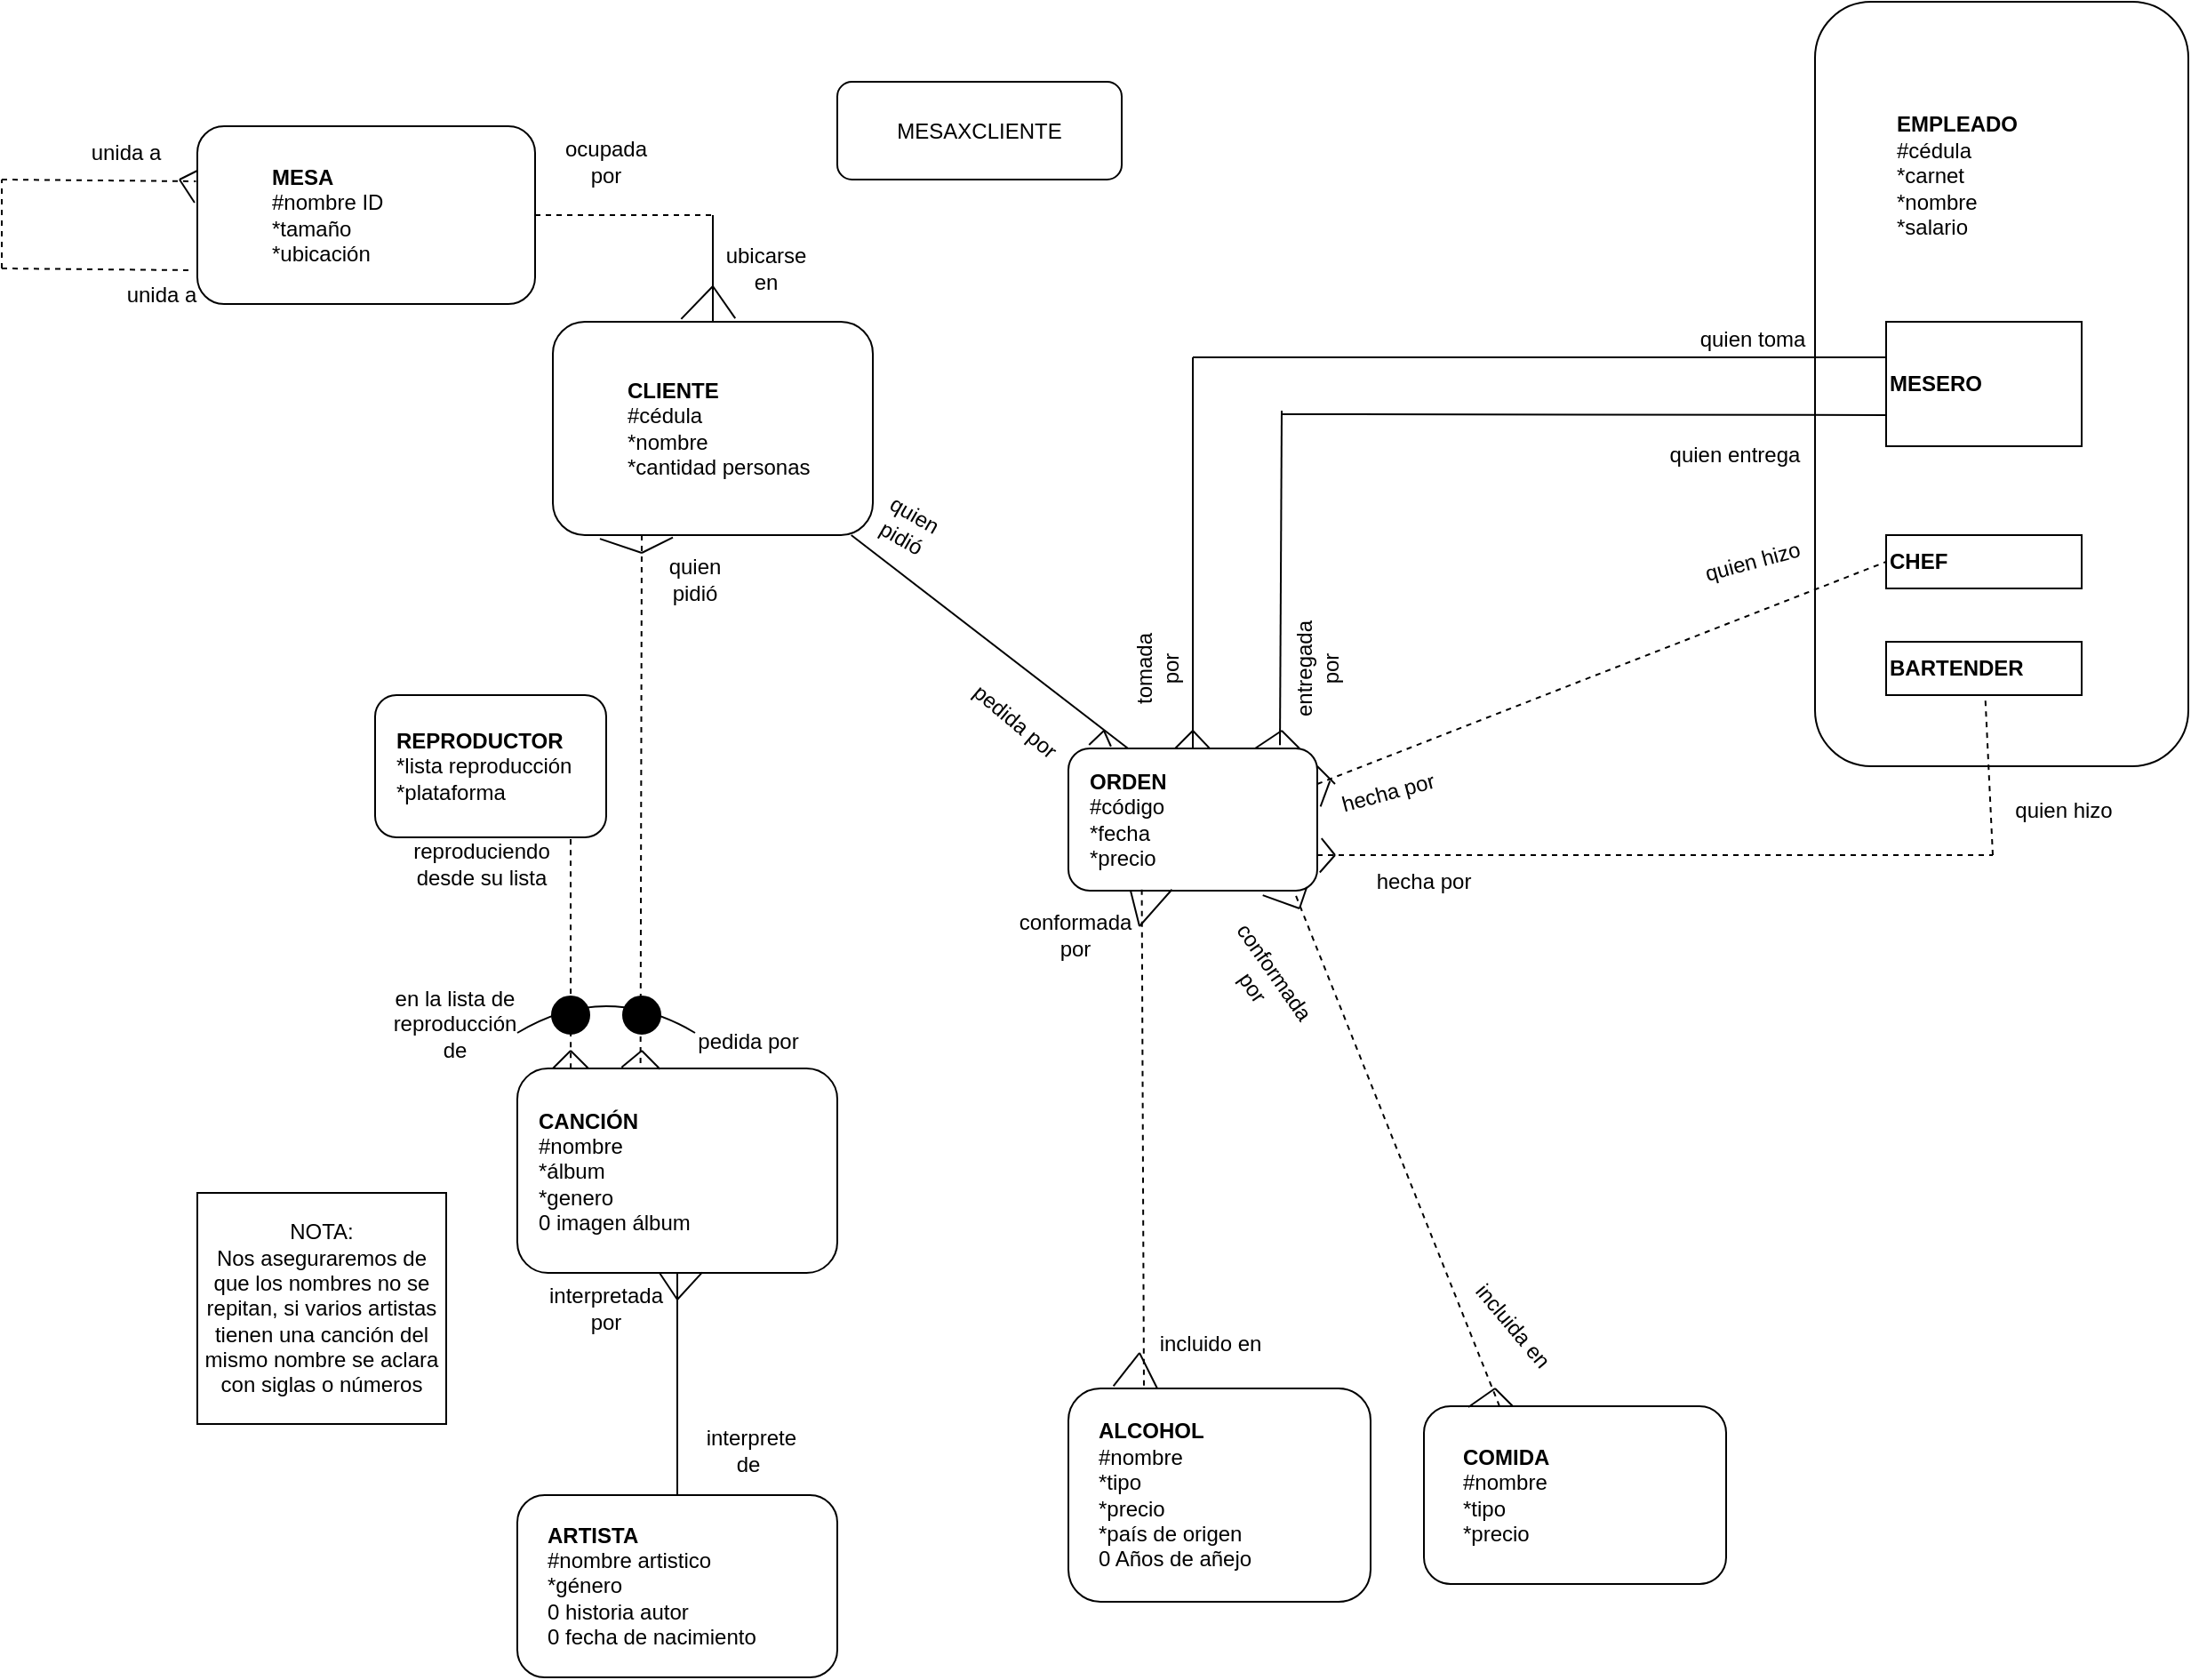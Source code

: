 <mxfile version="16.4.5" type="github">
  <diagram id="t7iMz_v3nmqHoSBbqk-X" name="ModeloER">
    <mxGraphModel dx="1543" dy="380" grid="1" gridSize="10" guides="1" tooltips="1" connect="1" arrows="1" fold="1" page="1" pageScale="1" pageWidth="827" pageHeight="1169" math="0" shadow="0">
      <root>
        <mxCell id="0" />
        <mxCell id="1" parent="0" />
        <mxCell id="szS_IiKJX-dhthdG4j-6-44" value="" style="endArrow=none;html=1;rounded=0;entryX=0.25;entryY=0;entryDx=0;entryDy=0;" parent="1" source="szS_IiKJX-dhthdG4j-6-2" target="szS_IiKJX-dhthdG4j-6-23" edge="1">
          <mxGeometry width="50" height="50" relative="1" as="geometry">
            <mxPoint x="450" y="490" as="sourcePoint" />
            <mxPoint x="500" y="440" as="targetPoint" />
          </mxGeometry>
        </mxCell>
        <mxCell id="szS_IiKJX-dhthdG4j-6-1" value="&lt;blockquote style=&quot;margin: 0 0 0 40px ; border: none ; padding: 0px&quot;&gt;&lt;b&gt;MESA&lt;/b&gt;&lt;/blockquote&gt;&lt;blockquote style=&quot;margin: 0px 0px 0px 40px ; border: none ; padding: 0px&quot;&gt;#nombre ID&lt;/blockquote&gt;&lt;blockquote style=&quot;margin: 0px 0px 0px 40px ; border: none ; padding: 0px&quot;&gt;*tamaño&lt;/blockquote&gt;&lt;blockquote style=&quot;margin: 0px 0px 0px 40px ; border: none ; padding: 0px&quot;&gt;*ubicación&lt;/blockquote&gt;" style="rounded=1;whiteSpace=wrap;html=1;align=left;" parent="1" vertex="1">
          <mxGeometry x="-50" y="70" width="190" height="100" as="geometry" />
        </mxCell>
        <mxCell id="szS_IiKJX-dhthdG4j-6-2" value="&lt;blockquote style=&quot;margin: 0 0 0 40px ; border: none ; padding: 0px&quot;&gt;&lt;b&gt;CLIENTE&lt;br&gt;&lt;/b&gt;#cédula&lt;br&gt;*nombre&lt;br&gt;*cantidad personas&lt;/blockquote&gt;" style="rounded=1;whiteSpace=wrap;html=1;align=left;" parent="1" vertex="1">
          <mxGeometry x="150" y="180" width="180" height="120" as="geometry" />
        </mxCell>
        <mxCell id="szS_IiKJX-dhthdG4j-6-14" value="" style="group;allowArrows=0;" parent="1" vertex="1" connectable="0">
          <mxGeometry x="860" width="210" height="430" as="geometry" />
        </mxCell>
        <mxCell id="szS_IiKJX-dhthdG4j-6-9" value="" style="rounded=1;whiteSpace=wrap;html=1;" parent="szS_IiKJX-dhthdG4j-6-14" vertex="1">
          <mxGeometry width="210" height="430" as="geometry" />
        </mxCell>
        <mxCell id="szS_IiKJX-dhthdG4j-6-8" value="&lt;blockquote style=&quot;margin: 0px 0px 0px 40px ; border: none ; padding: 0px&quot;&gt;&lt;/blockquote&gt;&lt;b&gt;&lt;div style=&quot;text-align: left&quot;&gt;&lt;b&gt;EMPLEADO&lt;/b&gt;&lt;/div&gt;&lt;/b&gt;&lt;blockquote style=&quot;margin: 0px 0px 0px 40px ; border: none ; padding: 0px&quot;&gt;&lt;/blockquote&gt;&lt;span&gt;&lt;div style=&quot;text-align: left&quot;&gt;&lt;span&gt;#cédula&lt;/span&gt;&lt;/div&gt;&lt;/span&gt;&lt;blockquote style=&quot;margin: 0px 0px 0px 40px ; border: none ; padding: 0px&quot;&gt;&lt;/blockquote&gt;&lt;span&gt;&lt;div style=&quot;text-align: left&quot;&gt;&lt;span&gt;*carnet&lt;/span&gt;&lt;/div&gt;&lt;/span&gt;&lt;blockquote style=&quot;margin: 0px 0px 0px 40px ; border: none ; padding: 0px&quot;&gt;&lt;/blockquote&gt;&lt;span&gt;&lt;div style=&quot;text-align: left&quot;&gt;&lt;span&gt;*nombre&lt;/span&gt;&lt;/div&gt;&lt;/span&gt;&lt;div style=&quot;text-align: left&quot;&gt;&lt;span&gt;*salario&lt;/span&gt;&lt;/div&gt;&lt;blockquote style=&quot;text-align: left ; margin: 0px 0px 0px 40px ; border: none ; padding: 0px&quot;&gt;&lt;br&gt;&lt;/blockquote&gt;" style="text;html=1;strokeColor=none;fillColor=none;align=center;verticalAlign=middle;whiteSpace=wrap;rounded=0;" parent="szS_IiKJX-dhthdG4j-6-14" vertex="1">
          <mxGeometry x="40" y="60" width="80" height="90" as="geometry" />
        </mxCell>
        <mxCell id="szS_IiKJX-dhthdG4j-6-11" value="&lt;b&gt;MESERO&lt;/b&gt;" style="rounded=0;whiteSpace=wrap;html=1;align=left;" parent="szS_IiKJX-dhthdG4j-6-14" vertex="1">
          <mxGeometry x="40" y="180" width="110" height="70" as="geometry" />
        </mxCell>
        <mxCell id="szS_IiKJX-dhthdG4j-6-12" value="&lt;b&gt;CHEF&lt;/b&gt;" style="rounded=0;whiteSpace=wrap;html=1;align=left;" parent="szS_IiKJX-dhthdG4j-6-14" vertex="1">
          <mxGeometry x="40" y="300" width="110" height="30" as="geometry" />
        </mxCell>
        <mxCell id="szS_IiKJX-dhthdG4j-6-13" value="&lt;b&gt;BARTENDER&lt;/b&gt;" style="rounded=0;whiteSpace=wrap;html=1;align=left;" parent="szS_IiKJX-dhthdG4j-6-14" vertex="1">
          <mxGeometry x="40" y="360" width="110" height="30" as="geometry" />
        </mxCell>
        <mxCell id="szS_IiKJX-dhthdG4j-6-22" value="" style="group" parent="1" vertex="1" connectable="0">
          <mxGeometry x="50" y="390" width="130" height="80" as="geometry" />
        </mxCell>
        <mxCell id="szS_IiKJX-dhthdG4j-6-21" value="" style="rounded=1;whiteSpace=wrap;html=1;" parent="szS_IiKJX-dhthdG4j-6-22" vertex="1">
          <mxGeometry width="130" height="80" as="geometry" />
        </mxCell>
        <mxCell id="szS_IiKJX-dhthdG4j-6-20" value="&lt;b&gt;REPRODUCTOR&lt;/b&gt;&lt;br&gt;*lista reproducción&lt;br&gt;*plataforma" style="text;html=1;strokeColor=none;fillColor=none;align=left;verticalAlign=middle;whiteSpace=wrap;rounded=0;" parent="szS_IiKJX-dhthdG4j-6-22" vertex="1">
          <mxGeometry x="10" y="5" width="110" height="70" as="geometry" />
        </mxCell>
        <mxCell id="szS_IiKJX-dhthdG4j-6-25" value="" style="group" parent="1" vertex="1" connectable="0">
          <mxGeometry x="440" y="420" width="140" height="80" as="geometry" />
        </mxCell>
        <mxCell id="szS_IiKJX-dhthdG4j-6-24" value="" style="rounded=1;whiteSpace=wrap;html=1;" parent="szS_IiKJX-dhthdG4j-6-25" vertex="1">
          <mxGeometry width="140" height="80" as="geometry" />
        </mxCell>
        <mxCell id="szS_IiKJX-dhthdG4j-6-23" value="&lt;div&gt;&lt;b&gt;ORDEN&lt;/b&gt;&lt;/div&gt;&lt;div&gt;#código&lt;/div&gt;&lt;div&gt;*fecha&lt;/div&gt;&lt;div&gt;*precio&lt;/div&gt;" style="text;html=1;strokeColor=none;fillColor=none;align=left;verticalAlign=middle;whiteSpace=wrap;rounded=0;" parent="szS_IiKJX-dhthdG4j-6-25" vertex="1">
          <mxGeometry x="10" y="5" width="120" height="70" as="geometry" />
        </mxCell>
        <mxCell id="szS_IiKJX-dhthdG4j-6-28" value="" style="group" parent="1" vertex="1" connectable="0">
          <mxGeometry x="440" y="780" width="170" height="120" as="geometry" />
        </mxCell>
        <mxCell id="szS_IiKJX-dhthdG4j-6-27" value="" style="rounded=1;whiteSpace=wrap;html=1;" parent="szS_IiKJX-dhthdG4j-6-28" vertex="1">
          <mxGeometry width="170" height="120" as="geometry" />
        </mxCell>
        <mxCell id="szS_IiKJX-dhthdG4j-6-26" value="&lt;b&gt;ALCOHOL&lt;/b&gt;&lt;br&gt;#nombre&lt;br&gt;*tipo&lt;br&gt;*precio&lt;br&gt;*país de origen&lt;br&gt;0 Años de añejo" style="text;html=1;strokeColor=none;fillColor=none;align=left;verticalAlign=middle;whiteSpace=wrap;rounded=0;" parent="szS_IiKJX-dhthdG4j-6-28" vertex="1">
          <mxGeometry x="15" y="10" width="140" height="100" as="geometry" />
        </mxCell>
        <mxCell id="szS_IiKJX-dhthdG4j-6-31" value="" style="group" parent="1" vertex="1" connectable="0">
          <mxGeometry x="130" y="600" width="180" height="115" as="geometry" />
        </mxCell>
        <mxCell id="szS_IiKJX-dhthdG4j-6-30" value="" style="rounded=1;whiteSpace=wrap;html=1;" parent="szS_IiKJX-dhthdG4j-6-31" vertex="1">
          <mxGeometry width="180" height="115" as="geometry" />
        </mxCell>
        <mxCell id="szS_IiKJX-dhthdG4j-6-29" value="&lt;b&gt;CANCIÓN&lt;/b&gt;&lt;br&gt;#nombre&lt;br&gt;*álbum&lt;br&gt;*genero&lt;br&gt;0 imagen álbum" style="text;html=1;strokeColor=none;fillColor=none;align=left;verticalAlign=middle;whiteSpace=wrap;rounded=0;" parent="szS_IiKJX-dhthdG4j-6-31" vertex="1">
          <mxGeometry x="10" y="12.5" width="160" height="90" as="geometry" />
        </mxCell>
        <mxCell id="szS_IiKJX-dhthdG4j-6-34" value="" style="group" parent="1" vertex="1" connectable="0">
          <mxGeometry x="130" y="840" width="180" height="102.5" as="geometry" />
        </mxCell>
        <mxCell id="szS_IiKJX-dhthdG4j-6-33" value="" style="rounded=1;whiteSpace=wrap;html=1;" parent="szS_IiKJX-dhthdG4j-6-34" vertex="1">
          <mxGeometry width="180" height="102.5" as="geometry" />
        </mxCell>
        <mxCell id="szS_IiKJX-dhthdG4j-6-32" value="&lt;div&gt;&lt;b&gt;ARTISTA&lt;/b&gt;&lt;/div&gt;&lt;div&gt;#nombre artistico&lt;/div&gt;&lt;div&gt;*género&lt;/div&gt;&lt;div&gt;0 historia autor&lt;/div&gt;&lt;div&gt;0 fecha de nacimiento&lt;/div&gt;" style="text;html=1;strokeColor=none;fillColor=none;align=left;verticalAlign=middle;whiteSpace=wrap;rounded=0;" parent="szS_IiKJX-dhthdG4j-6-34" vertex="1">
          <mxGeometry x="15" y="11.25" width="150" height="80" as="geometry" />
        </mxCell>
        <mxCell id="szS_IiKJX-dhthdG4j-6-37" value="" style="endArrow=none;dashed=1;html=1;rounded=0;exitX=1;exitY=0.5;exitDx=0;exitDy=0;" parent="1" source="szS_IiKJX-dhthdG4j-6-1" edge="1">
          <mxGeometry width="50" height="50" relative="1" as="geometry">
            <mxPoint x="-120" y="660" as="sourcePoint" />
            <mxPoint x="240" y="120" as="targetPoint" />
          </mxGeometry>
        </mxCell>
        <mxCell id="szS_IiKJX-dhthdG4j-6-39" value="" style="endArrow=none;html=1;rounded=0;" parent="1" edge="1">
          <mxGeometry width="50" height="50" relative="1" as="geometry">
            <mxPoint x="240" y="120" as="sourcePoint" />
            <mxPoint x="240" y="180" as="targetPoint" />
          </mxGeometry>
        </mxCell>
        <mxCell id="szS_IiKJX-dhthdG4j-6-40" value="" style="endArrow=none;dashed=1;html=1;rounded=0;entryX=0.385;entryY=-0.013;entryDx=0;entryDy=0;entryPerimeter=0;" parent="1" target="szS_IiKJX-dhthdG4j-6-30" edge="1">
          <mxGeometry width="50" height="50" relative="1" as="geometry">
            <mxPoint x="200" y="300" as="sourcePoint" />
            <mxPoint x="200" y="460" as="targetPoint" />
          </mxGeometry>
        </mxCell>
        <mxCell id="szS_IiKJX-dhthdG4j-6-17" value="" style="group" parent="1" vertex="1" connectable="0">
          <mxGeometry x="640" y="790" width="170" height="100" as="geometry" />
        </mxCell>
        <mxCell id="szS_IiKJX-dhthdG4j-6-15" value="" style="rounded=1;whiteSpace=wrap;html=1;arcSize=15;" parent="szS_IiKJX-dhthdG4j-6-17" vertex="1">
          <mxGeometry width="170" height="100" as="geometry" />
        </mxCell>
        <mxCell id="szS_IiKJX-dhthdG4j-6-16" value="&lt;b&gt;COMIDA&lt;/b&gt;&lt;br&gt;#nombre&lt;br&gt;*tipo&lt;br&gt;*precio" style="text;html=1;strokeColor=none;fillColor=none;align=left;verticalAlign=middle;whiteSpace=wrap;rounded=0;" parent="szS_IiKJX-dhthdG4j-6-17" vertex="1">
          <mxGeometry x="20" y="10" width="130" height="80" as="geometry" />
        </mxCell>
        <mxCell id="szS_IiKJX-dhthdG4j-6-50" value="" style="endArrow=none;html=1;rounded=0;" parent="1" edge="1">
          <mxGeometry width="50" height="50" relative="1" as="geometry">
            <mxPoint x="510" y="200" as="sourcePoint" />
            <mxPoint x="900" y="200" as="targetPoint" />
          </mxGeometry>
        </mxCell>
        <mxCell id="szS_IiKJX-dhthdG4j-6-51" value="" style="endArrow=none;html=1;rounded=0;entryX=0.5;entryY=0;entryDx=0;entryDy=0;exitX=0.5;exitY=1;exitDx=0;exitDy=0;" parent="1" source="szS_IiKJX-dhthdG4j-6-30" target="szS_IiKJX-dhthdG4j-6-33" edge="1">
          <mxGeometry width="50" height="50" relative="1" as="geometry">
            <mxPoint x="310" y="656" as="sourcePoint" />
            <mxPoint x="410" y="656" as="targetPoint" />
          </mxGeometry>
        </mxCell>
        <mxCell id="szS_IiKJX-dhthdG4j-6-56" value="" style="endArrow=none;dashed=1;html=1;rounded=0;entryX=0.25;entryY=0;entryDx=0;entryDy=0;exitX=0.295;exitY=0.992;exitDx=0;exitDy=0;exitPerimeter=0;" parent="1" source="szS_IiKJX-dhthdG4j-6-24" target="szS_IiKJX-dhthdG4j-6-27" edge="1">
          <mxGeometry width="50" height="50" relative="1" as="geometry">
            <mxPoint x="560" y="500" as="sourcePoint" />
            <mxPoint x="810" y="790" as="targetPoint" />
          </mxGeometry>
        </mxCell>
        <mxCell id="szS_IiKJX-dhthdG4j-6-63" value="" style="endArrow=none;html=1;curved=1;" parent="1" edge="1">
          <mxGeometry width="50" height="50" relative="1" as="geometry">
            <mxPoint x="130" y="580" as="sourcePoint" />
            <mxPoint x="230" y="580" as="targetPoint" />
            <Array as="points">
              <mxPoint x="180" y="550" />
            </Array>
          </mxGeometry>
        </mxCell>
        <mxCell id="szS_IiKJX-dhthdG4j-6-68" value="" style="shape=image;html=1;verticalAlign=top;verticalLabelPosition=bottom;labelBackgroundColor=#ffffff;imageAspect=0;aspect=fixed;image=https://cdn4.iconfinder.com/data/icons/essential-app-2/16/record-round-circle-dot-128.png;connectable=0;allowArrows=0;" parent="1" vertex="1">
          <mxGeometry x="130" y="550" as="geometry" />
        </mxCell>
        <mxCell id="szS_IiKJX-dhthdG4j-6-71" value="" style="shape=ellipse;html=1;fillColor=#000000;strokeWidth=2;verticalLabelPosition=bottom;verticalAlignment=top;perimeter=ellipsePerimeter;connectable=0;allowArrows=0;" parent="1" vertex="1">
          <mxGeometry x="150" y="560" width="20" height="20" as="geometry" />
        </mxCell>
        <mxCell id="szS_IiKJX-dhthdG4j-6-72" value="" style="shape=ellipse;html=1;fillColor=#000000;strokeWidth=2;verticalLabelPosition=bottom;verticalAlignment=top;perimeter=ellipsePerimeter;connectable=0;allowArrows=0;" parent="1" vertex="1">
          <mxGeometry x="190" y="560" width="20" height="20" as="geometry" />
        </mxCell>
        <mxCell id="szS_IiKJX-dhthdG4j-6-76" value="" style="endArrow=none;dashed=1;html=1;curved=1;entryX=0.912;entryY=1.026;entryDx=0;entryDy=0;entryPerimeter=0;exitX=0.25;exitY=0;exitDx=0;exitDy=0;" parent="1" source="szS_IiKJX-dhthdG4j-6-15" target="szS_IiKJX-dhthdG4j-6-24" edge="1">
          <mxGeometry width="50" height="50" relative="1" as="geometry">
            <mxPoint x="840" y="600" as="sourcePoint" />
            <mxPoint x="580" y="500" as="targetPoint" />
          </mxGeometry>
        </mxCell>
        <mxCell id="szS_IiKJX-dhthdG4j-6-79" value="" style="endArrow=none;html=1;curved=1;" parent="1" edge="1">
          <mxGeometry width="50" height="50" relative="1" as="geometry">
            <mxPoint x="510" y="420" as="sourcePoint" />
            <mxPoint x="510" y="200" as="targetPoint" />
          </mxGeometry>
        </mxCell>
        <mxCell id="szS_IiKJX-dhthdG4j-6-80" value="" style="endArrow=none;html=1;curved=1;entryX=0;entryY=0.75;entryDx=0;entryDy=0;" parent="1" target="szS_IiKJX-dhthdG4j-6-11" edge="1">
          <mxGeometry width="50" height="50" relative="1" as="geometry">
            <mxPoint x="560" y="232" as="sourcePoint" />
            <mxPoint x="590" y="390" as="targetPoint" />
          </mxGeometry>
        </mxCell>
        <mxCell id="szS_IiKJX-dhthdG4j-6-81" value="" style="endArrow=none;html=1;curved=1;exitX=0.85;exitY=-0.023;exitDx=0;exitDy=0;exitPerimeter=0;" parent="1" source="szS_IiKJX-dhthdG4j-6-24" edge="1">
          <mxGeometry width="50" height="50" relative="1" as="geometry">
            <mxPoint x="560" y="410" as="sourcePoint" />
            <mxPoint x="560" y="230" as="targetPoint" />
          </mxGeometry>
        </mxCell>
        <mxCell id="szS_IiKJX-dhthdG4j-6-82" value="" style="endArrow=none;html=1;curved=1;exitX=0.111;exitY=0;exitDx=0;exitDy=0;exitPerimeter=0;" parent="1" source="szS_IiKJX-dhthdG4j-6-30" edge="1">
          <mxGeometry width="50" height="50" relative="1" as="geometry">
            <mxPoint x="80" y="610" as="sourcePoint" />
            <mxPoint x="160" y="590" as="targetPoint" />
          </mxGeometry>
        </mxCell>
        <mxCell id="szS_IiKJX-dhthdG4j-6-83" value="" style="endArrow=none;html=1;curved=1;" parent="1" edge="1">
          <mxGeometry width="50" height="50" relative="1" as="geometry">
            <mxPoint x="160" y="590" as="sourcePoint" />
            <mxPoint x="170" y="600" as="targetPoint" />
          </mxGeometry>
        </mxCell>
        <mxCell id="szS_IiKJX-dhthdG4j-6-85" value="" style="endArrow=none;dashed=1;html=1;curved=1;exitX=0.167;exitY=0;exitDx=0;exitDy=0;exitPerimeter=0;" parent="1" source="szS_IiKJX-dhthdG4j-6-30" edge="1">
          <mxGeometry width="50" height="50" relative="1" as="geometry">
            <mxPoint x="160" y="520" as="sourcePoint" />
            <mxPoint x="160" y="470" as="targetPoint" />
          </mxGeometry>
        </mxCell>
        <mxCell id="szS_IiKJX-dhthdG4j-6-86" value="" style="endArrow=none;html=1;curved=1;exitX=0.326;exitY=-0.005;exitDx=0;exitDy=0;exitPerimeter=0;" parent="1" source="szS_IiKJX-dhthdG4j-6-30" edge="1">
          <mxGeometry width="50" height="50" relative="1" as="geometry">
            <mxPoint x="130" y="520" as="sourcePoint" />
            <mxPoint x="200" y="590" as="targetPoint" />
          </mxGeometry>
        </mxCell>
        <mxCell id="szS_IiKJX-dhthdG4j-6-87" value="" style="endArrow=none;html=1;curved=1;exitX=0.446;exitY=0.003;exitDx=0;exitDy=0;exitPerimeter=0;" parent="1" source="szS_IiKJX-dhthdG4j-6-30" edge="1">
          <mxGeometry width="50" height="50" relative="1" as="geometry">
            <mxPoint x="250" y="580" as="sourcePoint" />
            <mxPoint x="200" y="590" as="targetPoint" />
          </mxGeometry>
        </mxCell>
        <mxCell id="szS_IiKJX-dhthdG4j-6-88" value="en la lista de reproducción de" style="text;html=1;strokeColor=none;fillColor=none;align=center;verticalAlign=middle;whiteSpace=wrap;rounded=0;" parent="1" vertex="1">
          <mxGeometry x="60" y="550" width="70" height="50" as="geometry" />
        </mxCell>
        <mxCell id="szS_IiKJX-dhthdG4j-6-90" value="pedida por" style="text;html=1;strokeColor=none;fillColor=none;align=center;verticalAlign=middle;whiteSpace=wrap;rounded=0;" parent="1" vertex="1">
          <mxGeometry x="230" y="570" width="60" height="30" as="geometry" />
        </mxCell>
        <mxCell id="szS_IiKJX-dhthdG4j-6-91" value="reproduciendo desde su lista" style="text;html=1;strokeColor=none;fillColor=none;align=center;verticalAlign=middle;whiteSpace=wrap;rounded=0;" parent="1" vertex="1">
          <mxGeometry x="80" y="470" width="60" height="30" as="geometry" />
        </mxCell>
        <mxCell id="szS_IiKJX-dhthdG4j-6-93" value="quien pidió" style="text;html=1;strokeColor=none;fillColor=none;align=center;verticalAlign=middle;whiteSpace=wrap;rounded=0;" parent="1" vertex="1">
          <mxGeometry x="200" y="310" width="60" height="30" as="geometry" />
        </mxCell>
        <mxCell id="szS_IiKJX-dhthdG4j-6-95" value="quien pidió" style="text;html=1;strokeColor=none;fillColor=none;align=center;verticalAlign=middle;whiteSpace=wrap;rounded=0;rotation=30;" parent="1" vertex="1">
          <mxGeometry x="320" y="280" width="60" height="30" as="geometry" />
        </mxCell>
        <mxCell id="szS_IiKJX-dhthdG4j-6-97" value="pedida por" style="text;html=1;strokeColor=none;fillColor=none;align=center;verticalAlign=middle;whiteSpace=wrap;rounded=0;rotation=40;" parent="1" vertex="1">
          <mxGeometry x="380" y="390" width="60" height="30" as="geometry" />
        </mxCell>
        <mxCell id="szS_IiKJX-dhthdG4j-6-98" value="tomada por" style="text;html=1;strokeColor=none;fillColor=none;align=center;verticalAlign=middle;whiteSpace=wrap;rounded=0;rotation=-90;" parent="1" vertex="1">
          <mxGeometry x="460" y="360" width="60" height="30" as="geometry" />
        </mxCell>
        <mxCell id="szS_IiKJX-dhthdG4j-6-102" value="quien toma" style="text;html=1;strokeColor=none;fillColor=none;align=center;verticalAlign=middle;whiteSpace=wrap;rounded=0;" parent="1" vertex="1">
          <mxGeometry x="760" y="180" width="130" height="20" as="geometry" />
        </mxCell>
        <mxCell id="szS_IiKJX-dhthdG4j-6-103" value="quien entrega" style="text;html=1;strokeColor=none;fillColor=none;align=center;verticalAlign=middle;whiteSpace=wrap;rounded=0;" parent="1" vertex="1">
          <mxGeometry x="770" y="240" width="90" height="30" as="geometry" />
        </mxCell>
        <mxCell id="szS_IiKJX-dhthdG4j-6-104" value="entregada por" style="text;html=1;strokeColor=none;fillColor=none;align=center;verticalAlign=middle;whiteSpace=wrap;rounded=0;rotation=-90;" parent="1" vertex="1">
          <mxGeometry x="550" y="360" width="60" height="30" as="geometry" />
        </mxCell>
        <mxCell id="szS_IiKJX-dhthdG4j-6-105" value="" style="endArrow=none;html=1;entryX=0.57;entryY=0.004;entryDx=0;entryDy=0;entryPerimeter=0;" parent="1" target="szS_IiKJX-dhthdG4j-6-24" edge="1">
          <mxGeometry width="50" height="50" relative="1" as="geometry">
            <mxPoint x="510" y="410" as="sourcePoint" />
            <mxPoint x="630" y="360" as="targetPoint" />
          </mxGeometry>
        </mxCell>
        <mxCell id="szS_IiKJX-dhthdG4j-6-106" value="" style="endArrow=none;html=1;entryX=0.429;entryY=0;entryDx=0;entryDy=0;entryPerimeter=0;" parent="1" target="szS_IiKJX-dhthdG4j-6-24" edge="1">
          <mxGeometry width="50" height="50" relative="1" as="geometry">
            <mxPoint x="510" y="410" as="sourcePoint" />
            <mxPoint x="630" y="360" as="targetPoint" />
          </mxGeometry>
        </mxCell>
        <mxCell id="szS_IiKJX-dhthdG4j-6-110" value="" style="endArrow=none;html=1;exitX=0.75;exitY=0;exitDx=0;exitDy=0;" parent="1" source="szS_IiKJX-dhthdG4j-6-24" edge="1">
          <mxGeometry width="50" height="50" relative="1" as="geometry">
            <mxPoint x="580" y="400" as="sourcePoint" />
            <mxPoint x="560" y="410" as="targetPoint" />
          </mxGeometry>
        </mxCell>
        <mxCell id="szS_IiKJX-dhthdG4j-6-111" value="" style="endArrow=none;html=1;" parent="1" edge="1">
          <mxGeometry width="50" height="50" relative="1" as="geometry">
            <mxPoint x="560" y="410" as="sourcePoint" />
            <mxPoint x="570" y="420" as="targetPoint" />
          </mxGeometry>
        </mxCell>
        <mxCell id="szS_IiKJX-dhthdG4j-6-114" value="interpretada por" style="text;html=1;strokeColor=none;fillColor=none;align=center;verticalAlign=middle;whiteSpace=wrap;rounded=0;connectable=0;" parent="1" vertex="1">
          <mxGeometry x="150" y="720" width="60" height="30" as="geometry" />
        </mxCell>
        <mxCell id="szS_IiKJX-dhthdG4j-6-115" value="&amp;nbsp;interprete de" style="text;html=1;strokeColor=none;fillColor=none;align=center;verticalAlign=middle;whiteSpace=wrap;rounded=0;" parent="1" vertex="1">
          <mxGeometry x="230" y="800" width="60" height="30" as="geometry" />
        </mxCell>
        <mxCell id="szS_IiKJX-dhthdG4j-6-119" value="ocupada por" style="text;html=1;strokeColor=none;fillColor=none;align=center;verticalAlign=middle;whiteSpace=wrap;rounded=0;" parent="1" vertex="1">
          <mxGeometry x="150" y="75" width="60" height="30" as="geometry" />
        </mxCell>
        <mxCell id="szS_IiKJX-dhthdG4j-6-120" value="ubicarse en" style="text;html=1;strokeColor=none;fillColor=none;align=center;verticalAlign=middle;whiteSpace=wrap;rounded=0;connectable=0;" parent="1" vertex="1">
          <mxGeometry x="240" y="135" width="60" height="30" as="geometry" />
        </mxCell>
        <mxCell id="szS_IiKJX-dhthdG4j-6-121" value="conformada por" style="text;html=1;strokeColor=none;fillColor=none;align=center;verticalAlign=middle;whiteSpace=wrap;rounded=0;rotation=0;connectable=0;" parent="1" vertex="1">
          <mxGeometry x="414" y="510" width="60" height="30" as="geometry" />
        </mxCell>
        <mxCell id="szS_IiKJX-dhthdG4j-6-123" value="incluido en" style="text;html=1;strokeColor=none;fillColor=none;align=center;verticalAlign=middle;whiteSpace=wrap;rounded=0;rotation=0;connectable=0;" parent="1" vertex="1">
          <mxGeometry x="490" y="740" width="60" height="30" as="geometry" />
        </mxCell>
        <mxCell id="szS_IiKJX-dhthdG4j-6-124" value="conformada por" style="text;html=1;strokeColor=none;fillColor=none;align=center;verticalAlign=middle;whiteSpace=wrap;rounded=0;rotation=55;connectable=0;" parent="1" vertex="1">
          <mxGeometry x="520" y="535" width="60" height="30" as="geometry" />
        </mxCell>
        <mxCell id="szS_IiKJX-dhthdG4j-6-125" value="incluida en" style="text;html=1;strokeColor=none;fillColor=none;align=center;verticalAlign=middle;whiteSpace=wrap;rounded=0;rotation=50;connectable=0;" parent="1" vertex="1">
          <mxGeometry x="660" y="730" width="60" height="30" as="geometry" />
        </mxCell>
        <mxCell id="szS_IiKJX-dhthdG4j-6-128" value="quien hizo" style="text;html=1;strokeColor=none;fillColor=none;align=center;verticalAlign=middle;whiteSpace=wrap;rounded=0;rotation=-15;" parent="1" vertex="1">
          <mxGeometry x="795" y="300" width="60" height="30" as="geometry" />
        </mxCell>
        <mxCell id="szS_IiKJX-dhthdG4j-6-129" value="" style="endArrow=none;html=1;exitX=0.401;exitY=-0.013;exitDx=0;exitDy=0;exitPerimeter=0;" parent="1" source="szS_IiKJX-dhthdG4j-6-2" edge="1">
          <mxGeometry width="50" height="50" relative="1" as="geometry">
            <mxPoint x="300" y="140" as="sourcePoint" />
            <mxPoint x="240" y="160" as="targetPoint" />
          </mxGeometry>
        </mxCell>
        <mxCell id="szS_IiKJX-dhthdG4j-6-130" value="" style="endArrow=none;html=1;entryX=0.57;entryY=-0.016;entryDx=0;entryDy=0;entryPerimeter=0;" parent="1" target="szS_IiKJX-dhthdG4j-6-2" edge="1">
          <mxGeometry width="50" height="50" relative="1" as="geometry">
            <mxPoint x="240" y="160" as="sourcePoint" />
            <mxPoint x="350" y="90" as="targetPoint" />
          </mxGeometry>
        </mxCell>
        <mxCell id="szS_IiKJX-dhthdG4j-6-142" value="hecha por" style="text;html=1;strokeColor=none;fillColor=none;align=center;verticalAlign=middle;whiteSpace=wrap;rounded=0;rotation=-15;connectable=0;" parent="1" vertex="1">
          <mxGeometry x="590" y="430" width="60" height="30" as="geometry" />
        </mxCell>
        <mxCell id="szS_IiKJX-dhthdG4j-6-143" value="" style="endArrow=none;html=1;entryX=-0.004;entryY=0.31;entryDx=0;entryDy=0;entryPerimeter=0;dashed=1;" parent="1" target="szS_IiKJX-dhthdG4j-6-1" edge="1">
          <mxGeometry width="50" height="50" relative="1" as="geometry">
            <mxPoint x="-160" y="100" as="sourcePoint" />
            <mxPoint x="-80" y="50" as="targetPoint" />
          </mxGeometry>
        </mxCell>
        <mxCell id="szS_IiKJX-dhthdG4j-6-146" value="" style="endArrow=none;dashed=1;html=1;" parent="1" edge="1">
          <mxGeometry width="50" height="50" relative="1" as="geometry">
            <mxPoint x="-160" y="150" as="sourcePoint" />
            <mxPoint x="-160" y="100" as="targetPoint" />
          </mxGeometry>
        </mxCell>
        <mxCell id="szS_IiKJX-dhthdG4j-6-147" value="" style="endArrow=none;dashed=1;html=1;entryX=-0.022;entryY=0.81;entryDx=0;entryDy=0;entryPerimeter=0;" parent="1" target="szS_IiKJX-dhthdG4j-6-1" edge="1">
          <mxGeometry width="50" height="50" relative="1" as="geometry">
            <mxPoint x="-160" y="150" as="sourcePoint" />
            <mxPoint x="-80" y="50" as="targetPoint" />
          </mxGeometry>
        </mxCell>
        <mxCell id="szS_IiKJX-dhthdG4j-6-148" value="" style="endArrow=none;html=1;entryX=-0.008;entryY=0.43;entryDx=0;entryDy=0;entryPerimeter=0;" parent="1" target="szS_IiKJX-dhthdG4j-6-1" edge="1">
          <mxGeometry width="50" height="50" relative="1" as="geometry">
            <mxPoint x="-60" y="100" as="sourcePoint" />
            <mxPoint x="-70" y="130" as="targetPoint" />
          </mxGeometry>
        </mxCell>
        <mxCell id="szS_IiKJX-dhthdG4j-6-149" value="" style="endArrow=none;html=1;entryX=0;entryY=0.25;entryDx=0;entryDy=0;" parent="1" target="szS_IiKJX-dhthdG4j-6-1" edge="1">
          <mxGeometry width="50" height="50" relative="1" as="geometry">
            <mxPoint x="-60" y="100" as="sourcePoint" />
            <mxPoint x="-80" y="50" as="targetPoint" />
          </mxGeometry>
        </mxCell>
        <mxCell id="szS_IiKJX-dhthdG4j-6-150" value="unida a" style="text;html=1;strokeColor=none;fillColor=none;align=center;verticalAlign=middle;whiteSpace=wrap;rounded=0;" parent="1" vertex="1">
          <mxGeometry x="-100" y="150" width="60" height="30" as="geometry" />
        </mxCell>
        <mxCell id="szS_IiKJX-dhthdG4j-6-151" value="unida a" style="text;html=1;strokeColor=none;fillColor=none;align=center;verticalAlign=middle;whiteSpace=wrap;rounded=0;" parent="1" vertex="1">
          <mxGeometry x="-120" y="70" width="60" height="30" as="geometry" />
        </mxCell>
        <mxCell id="E4MxPmM2y-Qh73wYfzmi-3" value="" style="endArrow=none;dashed=1;html=1;rounded=0;exitX=1;exitY=0.25;exitDx=0;exitDy=0;entryX=0;entryY=0.5;entryDx=0;entryDy=0;" parent="1" source="szS_IiKJX-dhthdG4j-6-24" target="szS_IiKJX-dhthdG4j-6-12" edge="1">
          <mxGeometry width="50" height="50" relative="1" as="geometry">
            <mxPoint x="750" y="360" as="sourcePoint" />
            <mxPoint x="720" y="380" as="targetPoint" />
          </mxGeometry>
        </mxCell>
        <mxCell id="E4MxPmM2y-Qh73wYfzmi-6" value="hecha por" style="text;html=1;strokeColor=none;fillColor=none;align=center;verticalAlign=middle;whiteSpace=wrap;rounded=0;rotation=0;" parent="1" vertex="1">
          <mxGeometry x="610" y="480" width="60" height="30" as="geometry" />
        </mxCell>
        <mxCell id="E4MxPmM2y-Qh73wYfzmi-7" value="" style="endArrow=none;dashed=1;html=1;rounded=0;exitX=1;exitY=0.75;exitDx=0;exitDy=0;" parent="1" source="szS_IiKJX-dhthdG4j-6-24" edge="1">
          <mxGeometry width="50" height="50" relative="1" as="geometry">
            <mxPoint x="750" y="560" as="sourcePoint" />
            <mxPoint x="960" y="480" as="targetPoint" />
          </mxGeometry>
        </mxCell>
        <mxCell id="E4MxPmM2y-Qh73wYfzmi-8" value="" style="endArrow=none;dashed=1;html=1;rounded=0;" parent="1" target="szS_IiKJX-dhthdG4j-6-13" edge="1">
          <mxGeometry width="50" height="50" relative="1" as="geometry">
            <mxPoint x="960" y="480" as="sourcePoint" />
            <mxPoint x="800" y="510" as="targetPoint" />
          </mxGeometry>
        </mxCell>
        <mxCell id="E4MxPmM2y-Qh73wYfzmi-9" value="quien hizo" style="text;html=1;strokeColor=none;fillColor=none;align=center;verticalAlign=middle;whiteSpace=wrap;rounded=0;rotation=0;" parent="1" vertex="1">
          <mxGeometry x="970" y="440" width="60" height="30" as="geometry" />
        </mxCell>
        <mxCell id="E4MxPmM2y-Qh73wYfzmi-10" value="" style="endArrow=none;html=1;rounded=0;entryX=0.578;entryY=0.997;entryDx=0;entryDy=0;entryPerimeter=0;" parent="1" target="szS_IiKJX-dhthdG4j-6-30" edge="1">
          <mxGeometry width="50" height="50" relative="1" as="geometry">
            <mxPoint x="220" y="730" as="sourcePoint" />
            <mxPoint x="240" y="720" as="targetPoint" />
          </mxGeometry>
        </mxCell>
        <mxCell id="E4MxPmM2y-Qh73wYfzmi-11" value="" style="endArrow=none;html=1;rounded=0;" parent="1" edge="1">
          <mxGeometry width="50" height="50" relative="1" as="geometry">
            <mxPoint x="210" y="715" as="sourcePoint" />
            <mxPoint x="220" y="730" as="targetPoint" />
          </mxGeometry>
        </mxCell>
        <mxCell id="E4MxPmM2y-Qh73wYfzmi-12" value="" style="endArrow=none;html=1;rounded=0;entryX=0.416;entryY=0.992;entryDx=0;entryDy=0;entryPerimeter=0;" parent="1" target="szS_IiKJX-dhthdG4j-6-24" edge="1">
          <mxGeometry width="50" height="50" relative="1" as="geometry">
            <mxPoint x="480" y="520" as="sourcePoint" />
            <mxPoint x="660" y="530" as="targetPoint" />
          </mxGeometry>
        </mxCell>
        <mxCell id="E4MxPmM2y-Qh73wYfzmi-13" value="" style="endArrow=none;html=1;rounded=0;exitX=0.25;exitY=1;exitDx=0;exitDy=0;" parent="1" source="szS_IiKJX-dhthdG4j-6-24" edge="1">
          <mxGeometry width="50" height="50" relative="1" as="geometry">
            <mxPoint x="610" y="580" as="sourcePoint" />
            <mxPoint x="480" y="520" as="targetPoint" />
          </mxGeometry>
        </mxCell>
        <mxCell id="E4MxPmM2y-Qh73wYfzmi-14" value="" style="endArrow=none;html=1;rounded=0;exitX=0.149;exitY=-0.011;exitDx=0;exitDy=0;exitPerimeter=0;" parent="1" source="szS_IiKJX-dhthdG4j-6-27" edge="1">
          <mxGeometry width="50" height="50" relative="1" as="geometry">
            <mxPoint x="610" y="810" as="sourcePoint" />
            <mxPoint x="480" y="760" as="targetPoint" />
          </mxGeometry>
        </mxCell>
        <mxCell id="E4MxPmM2y-Qh73wYfzmi-16" value="" style="endArrow=none;html=1;rounded=0;exitX=0.294;exitY=0;exitDx=0;exitDy=0;exitPerimeter=0;" parent="1" source="szS_IiKJX-dhthdG4j-6-27" edge="1">
          <mxGeometry width="50" height="50" relative="1" as="geometry">
            <mxPoint x="490" y="770" as="sourcePoint" />
            <mxPoint x="480" y="760" as="targetPoint" />
          </mxGeometry>
        </mxCell>
        <mxCell id="E4MxPmM2y-Qh73wYfzmi-21" value="" style="endArrow=none;html=1;rounded=0;exitX=0.781;exitY=1.032;exitDx=0;exitDy=0;exitPerimeter=0;" parent="1" source="szS_IiKJX-dhthdG4j-6-24" edge="1">
          <mxGeometry width="50" height="50" relative="1" as="geometry">
            <mxPoint x="610" y="630" as="sourcePoint" />
            <mxPoint x="570" y="510" as="targetPoint" />
          </mxGeometry>
        </mxCell>
        <mxCell id="E4MxPmM2y-Qh73wYfzmi-22" value="" style="endArrow=none;html=1;rounded=0;entryX=0.958;entryY=0.975;entryDx=0;entryDy=0;entryPerimeter=0;" parent="1" target="szS_IiKJX-dhthdG4j-6-24" edge="1">
          <mxGeometry width="50" height="50" relative="1" as="geometry">
            <mxPoint x="570" y="510" as="sourcePoint" />
            <mxPoint x="660" y="580" as="targetPoint" />
          </mxGeometry>
        </mxCell>
        <mxCell id="E4MxPmM2y-Qh73wYfzmi-23" value="" style="endArrow=none;html=1;rounded=0;exitX=0.147;exitY=0.005;exitDx=0;exitDy=0;exitPerimeter=0;" parent="1" source="szS_IiKJX-dhthdG4j-6-15" edge="1">
          <mxGeometry width="50" height="50" relative="1" as="geometry">
            <mxPoint x="610" y="810" as="sourcePoint" />
            <mxPoint x="680" y="780" as="targetPoint" />
          </mxGeometry>
        </mxCell>
        <mxCell id="E4MxPmM2y-Qh73wYfzmi-24" value="" style="endArrow=none;html=1;rounded=0;exitX=0.294;exitY=0;exitDx=0;exitDy=0;exitPerimeter=0;" parent="1" source="szS_IiKJX-dhthdG4j-6-15" edge="1">
          <mxGeometry width="50" height="50" relative="1" as="geometry">
            <mxPoint x="610" y="810" as="sourcePoint" />
            <mxPoint x="680" y="780" as="targetPoint" />
          </mxGeometry>
        </mxCell>
        <mxCell id="E4MxPmM2y-Qh73wYfzmi-25" value="" style="endArrow=none;html=1;rounded=0;exitX=1.013;exitY=0.409;exitDx=0;exitDy=0;exitPerimeter=0;entryX=0;entryY=0;entryDx=0;entryDy=0;" parent="1" source="szS_IiKJX-dhthdG4j-6-24" target="szS_IiKJX-dhthdG4j-6-142" edge="1">
          <mxGeometry width="50" height="50" relative="1" as="geometry">
            <mxPoint x="720" y="410" as="sourcePoint" />
            <mxPoint x="770" y="360" as="targetPoint" />
          </mxGeometry>
        </mxCell>
        <mxCell id="E4MxPmM2y-Qh73wYfzmi-26" value="" style="endArrow=none;html=1;rounded=0;" parent="1" edge="1">
          <mxGeometry width="50" height="50" relative="1" as="geometry">
            <mxPoint x="590" y="440" as="sourcePoint" />
            <mxPoint x="580" y="430" as="targetPoint" />
          </mxGeometry>
        </mxCell>
        <mxCell id="E4MxPmM2y-Qh73wYfzmi-29" value="" style="endArrow=none;html=1;rounded=0;exitX=1.017;exitY=0.632;exitDx=0;exitDy=0;exitPerimeter=0;" parent="1" source="szS_IiKJX-dhthdG4j-6-24" edge="1">
          <mxGeometry width="50" height="50" relative="1" as="geometry">
            <mxPoint x="730" y="410" as="sourcePoint" />
            <mxPoint x="590" y="480" as="targetPoint" />
          </mxGeometry>
        </mxCell>
        <mxCell id="E4MxPmM2y-Qh73wYfzmi-30" value="" style="endArrow=none;html=1;rounded=0;exitX=1.01;exitY=0.872;exitDx=0;exitDy=0;exitPerimeter=0;" parent="1" source="szS_IiKJX-dhthdG4j-6-24" edge="1">
          <mxGeometry width="50" height="50" relative="1" as="geometry">
            <mxPoint x="730" y="410" as="sourcePoint" />
            <mxPoint x="590" y="480" as="targetPoint" />
          </mxGeometry>
        </mxCell>
        <mxCell id="E4MxPmM2y-Qh73wYfzmi-31" value="" style="endArrow=none;html=1;rounded=0;entryX=0.083;entryY=-0.025;entryDx=0;entryDy=0;entryPerimeter=0;" parent="1" target="szS_IiKJX-dhthdG4j-6-24" edge="1">
          <mxGeometry width="50" height="50" relative="1" as="geometry">
            <mxPoint x="460" y="410" as="sourcePoint" />
            <mxPoint x="360" y="300" as="targetPoint" />
          </mxGeometry>
        </mxCell>
        <mxCell id="E4MxPmM2y-Qh73wYfzmi-32" value="" style="endArrow=none;html=1;rounded=0;entryX=0.171;entryY=-0.014;entryDx=0;entryDy=0;entryPerimeter=0;" parent="1" target="szS_IiKJX-dhthdG4j-6-24" edge="1">
          <mxGeometry width="50" height="50" relative="1" as="geometry">
            <mxPoint x="460" y="410" as="sourcePoint" />
            <mxPoint x="360" y="300" as="targetPoint" />
          </mxGeometry>
        </mxCell>
        <mxCell id="gC7zmRtma9nNrmju2rJM-2" value="NOTA:&lt;br&gt;Nos aseguraremos de que los nombres no se repitan, si varios artistas tienen una canción del mismo nombre se aclara con siglas o números" style="rounded=0;whiteSpace=wrap;html=1;" parent="1" vertex="1">
          <mxGeometry x="-50" y="670" width="140" height="130" as="geometry" />
        </mxCell>
        <mxCell id="gC7zmRtma9nNrmju2rJM-3" value="" style="endArrow=none;html=1;rounded=0;fontSize=11;entryX=0.375;entryY=1.011;entryDx=0;entryDy=0;entryPerimeter=0;exitX=0;exitY=0;exitDx=0;exitDy=0;" parent="1" source="szS_IiKJX-dhthdG4j-6-93" target="szS_IiKJX-dhthdG4j-6-2" edge="1">
          <mxGeometry width="50" height="50" relative="1" as="geometry">
            <mxPoint x="420" y="400" as="sourcePoint" />
            <mxPoint x="470" y="350" as="targetPoint" />
          </mxGeometry>
        </mxCell>
        <mxCell id="gC7zmRtma9nNrmju2rJM-4" value="" style="endArrow=none;html=1;rounded=0;fontSize=11;exitX=0.147;exitY=1.017;exitDx=0;exitDy=0;exitPerimeter=0;entryX=0;entryY=0;entryDx=0;entryDy=0;" parent="1" source="szS_IiKJX-dhthdG4j-6-2" target="szS_IiKJX-dhthdG4j-6-93" edge="1">
          <mxGeometry width="50" height="50" relative="1" as="geometry">
            <mxPoint x="420" y="400" as="sourcePoint" />
            <mxPoint x="470" y="350" as="targetPoint" />
          </mxGeometry>
        </mxCell>
        <mxCell id="stF59OzjU4HoUzXqxAx8-1" value="MESAXCLIENTE" style="rounded=1;whiteSpace=wrap;html=1;" vertex="1" parent="1">
          <mxGeometry x="310" y="45" width="160" height="55" as="geometry" />
        </mxCell>
      </root>
    </mxGraphModel>
  </diagram>
</mxfile>
